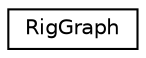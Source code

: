 digraph G
{
  edge [fontname="Helvetica",fontsize="10",labelfontname="Helvetica",labelfontsize="10"];
  node [fontname="Helvetica",fontsize="10",shape=record];
  rankdir=LR;
  Node1 [label="RigGraph",height=0.2,width=0.4,color="black", fillcolor="white", style="filled",URL="$db/de6/structRigGraph.html"];
}

